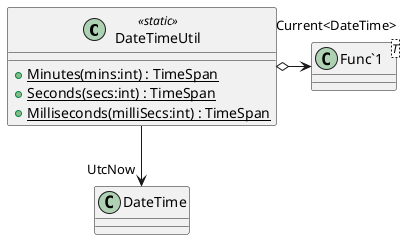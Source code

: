 @startuml
class DateTimeUtil <<static>> {
    + {static} Minutes(mins:int) : TimeSpan
    + {static} Seconds(secs:int) : TimeSpan
    + {static} Milliseconds(milliSecs:int) : TimeSpan
}
class "Func`1"<T> {
}
DateTimeUtil o-> "Current<DateTime>" "Func`1"
DateTimeUtil --> "UtcNow" DateTime
@enduml

